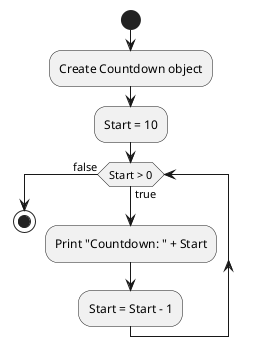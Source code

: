 @startuml
start
:Create Countdown object;
:Start = 10;

while (Start > 0) is (true)
  :Print "Countdown: " + Start;
  :Start = Start - 1;
endwhile (false)

stop
@enduml